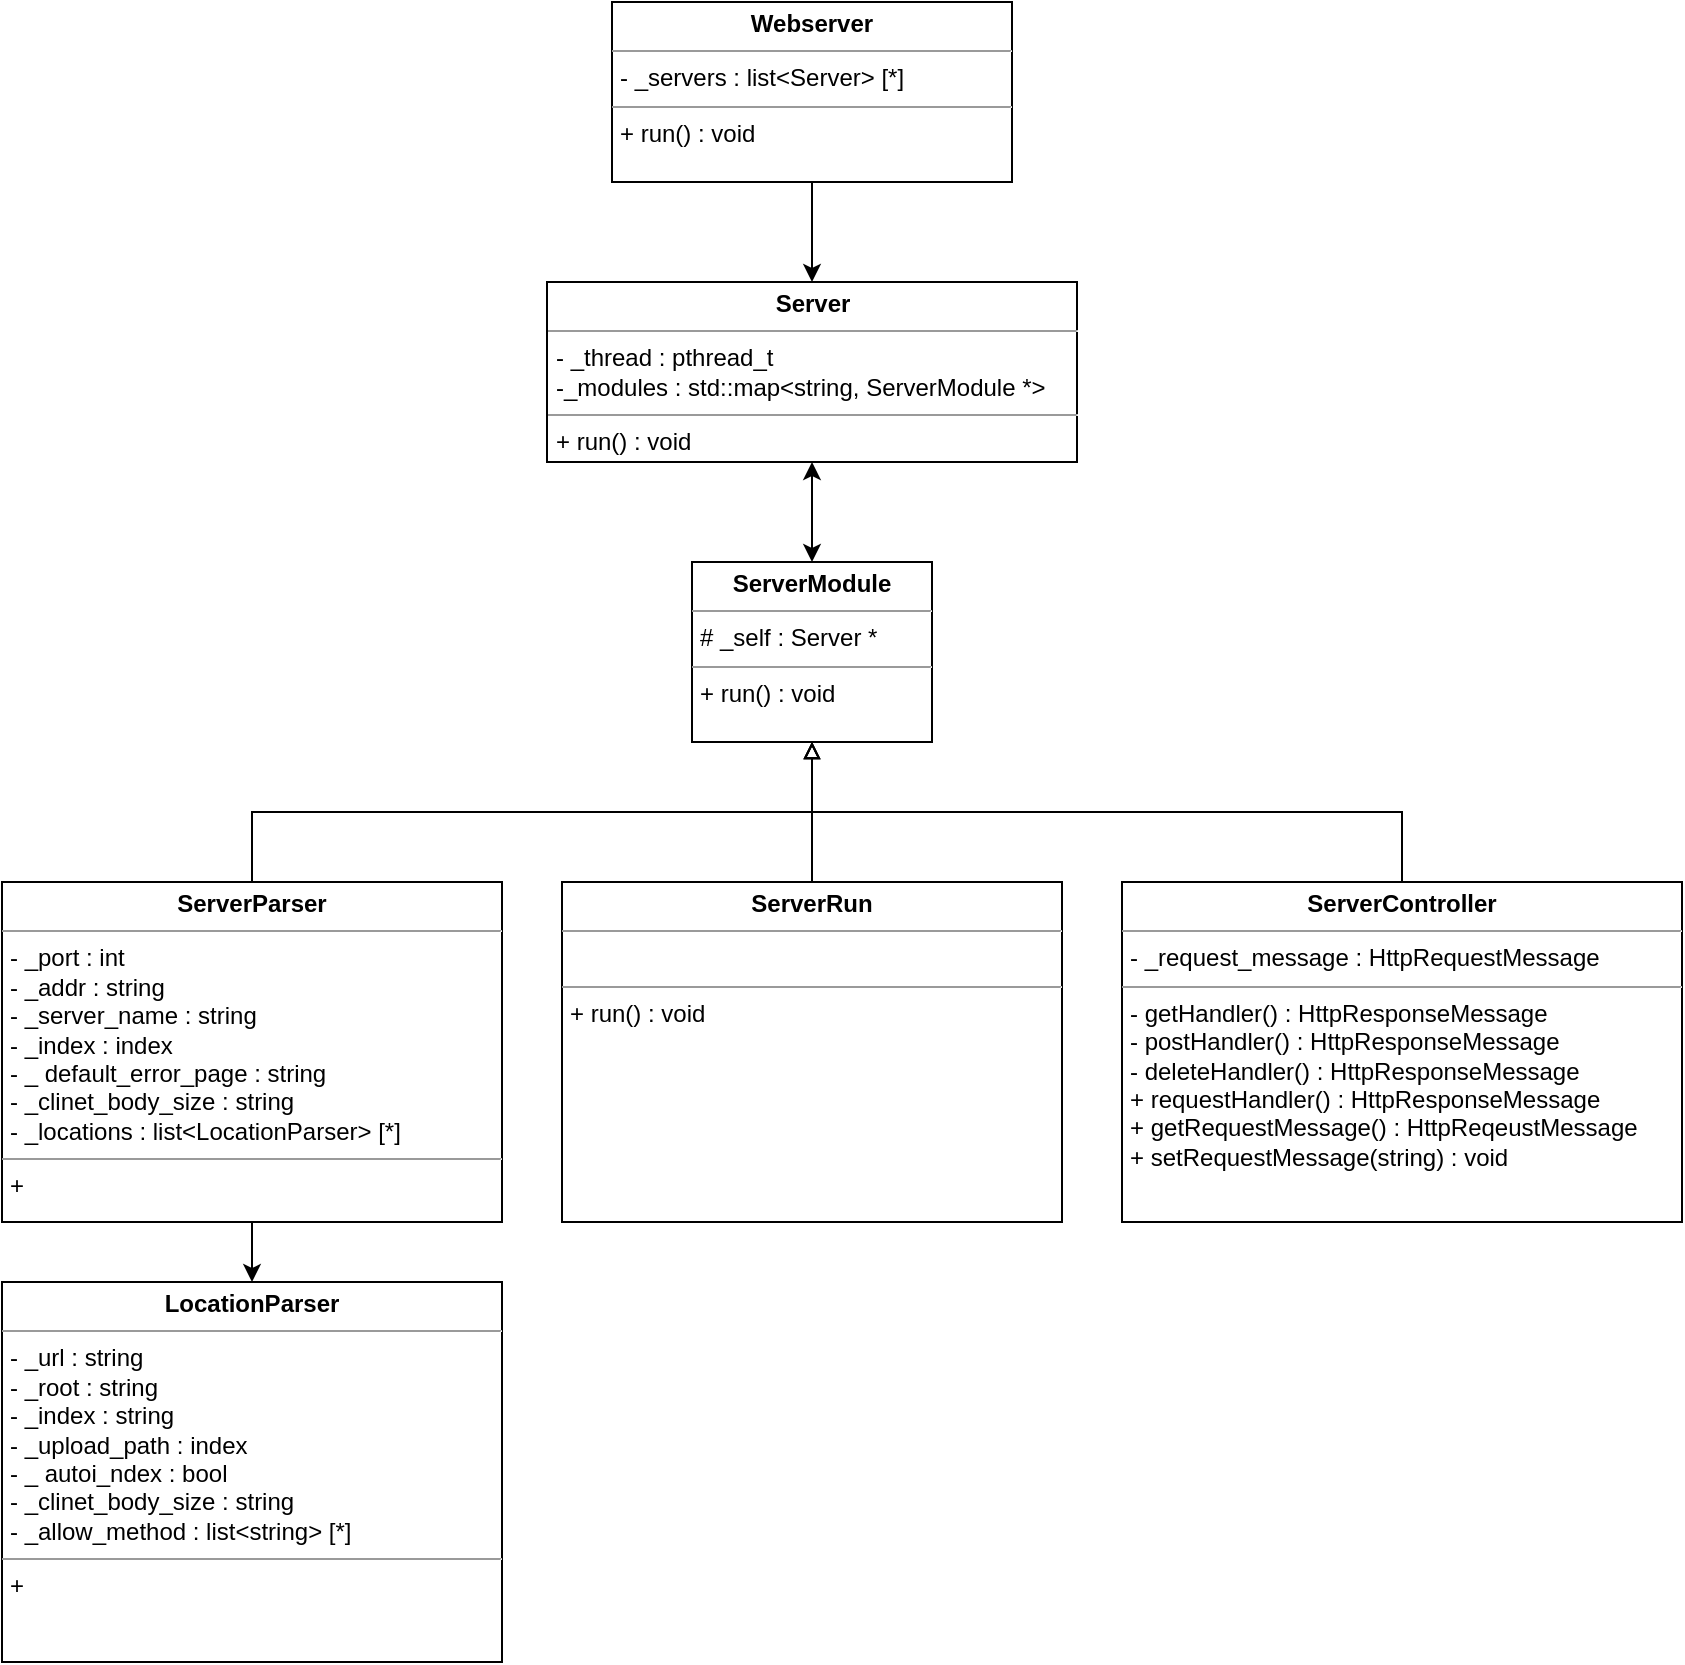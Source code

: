 <mxfile version="21.1.7" type="device" pages="3">
  <diagram id="e2as9ClUT68EDPKNA3-T" name="Server System">
    <mxGraphModel dx="1284" dy="925" grid="1" gridSize="10" guides="1" tooltips="1" connect="1" arrows="1" fold="1" page="1" pageScale="1" pageWidth="850" pageHeight="1100" math="0" shadow="0">
      <root>
        <mxCell id="0" />
        <mxCell id="1" parent="0" />
        <mxCell id="1lJStBgaqBQ0Sy4Ad2eR-5" style="rounded=0;orthogonalLoop=1;jettySize=auto;html=1;exitX=0.5;exitY=1;exitDx=0;exitDy=0;entryX=0.5;entryY=0;entryDx=0;entryDy=0;startArrow=classic;startFill=1;" edge="1" parent="1" source="0LQcf0AhlUZJfKFkepG6-1" target="t4Ru8QaL_e41aEeNG0oQ-7">
          <mxGeometry relative="1" as="geometry" />
        </mxCell>
        <mxCell id="0LQcf0AhlUZJfKFkepG6-1" value="&lt;p style=&quot;margin:0px;margin-top:4px;text-align:center;&quot;&gt;&lt;b&gt;Server&lt;/b&gt;&lt;/p&gt;&lt;hr size=&quot;1&quot;&gt;&lt;p style=&quot;margin:0px;margin-left:4px;&quot;&gt;- _thread : pthread_t&lt;br&gt;&lt;/p&gt;&lt;p style=&quot;margin:0px;margin-left:4px;&quot;&gt;-_modules : std::map&amp;lt;string, ServerModule *&amp;gt;&lt;/p&gt;&lt;hr size=&quot;1&quot;&gt;&lt;p style=&quot;margin:0px;margin-left:4px;&quot;&gt;+ run() : void&lt;/p&gt;" style="verticalAlign=top;align=left;overflow=fill;fontSize=12;fontFamily=Helvetica;html=1;whiteSpace=wrap;" parent="1" vertex="1">
          <mxGeometry x="362.5" y="270" width="265" height="90" as="geometry" />
        </mxCell>
        <mxCell id="P5lGlhdI4hE60JF7Z22O-2" style="edgeStyle=orthogonalEdgeStyle;rounded=0;orthogonalLoop=1;jettySize=auto;html=1;exitX=0.5;exitY=1;exitDx=0;exitDy=0;entryX=0.5;entryY=0;entryDx=0;entryDy=0;" parent="1" source="4o2i40aPA2DJgO0acPNw-1" target="P5lGlhdI4hE60JF7Z22O-1" edge="1">
          <mxGeometry relative="1" as="geometry" />
        </mxCell>
        <mxCell id="1lJStBgaqBQ0Sy4Ad2eR-1" style="edgeStyle=orthogonalEdgeStyle;rounded=0;orthogonalLoop=1;jettySize=auto;html=1;exitX=0.5;exitY=0;exitDx=0;exitDy=0;entryX=0.5;entryY=1;entryDx=0;entryDy=0;endArrow=block;endFill=0;" edge="1" parent="1" source="4o2i40aPA2DJgO0acPNw-1" target="t4Ru8QaL_e41aEeNG0oQ-7">
          <mxGeometry relative="1" as="geometry" />
        </mxCell>
        <mxCell id="4o2i40aPA2DJgO0acPNw-1" value="&lt;p style=&quot;margin:0px;margin-top:4px;text-align:center;&quot;&gt;&lt;b&gt;ServerParser&lt;/b&gt;&lt;/p&gt;&lt;hr size=&quot;1&quot;&gt;&lt;p style=&quot;margin:0px;margin-left:4px;&quot;&gt;- _port : int&lt;br&gt;&lt;/p&gt;&lt;p style=&quot;margin:0px;margin-left:4px;&quot;&gt;- _addr : string&lt;/p&gt;&lt;p style=&quot;margin:0px;margin-left:4px;&quot;&gt;- _server_name : string&lt;/p&gt;&lt;p style=&quot;margin:0px;margin-left:4px;&quot;&gt;- _index : index&lt;/p&gt;&lt;p style=&quot;margin:0px;margin-left:4px;&quot;&gt;- _ default_error_page : string&lt;/p&gt;&lt;p style=&quot;margin:0px;margin-left:4px;&quot;&gt;- _clinet_body_size : string&lt;/p&gt;&lt;p style=&quot;margin:0px;margin-left:4px;&quot;&gt;- _locations : list&amp;lt;LocationParser&amp;gt; [*]&lt;/p&gt;&lt;hr size=&quot;1&quot;&gt;&lt;p style=&quot;margin:0px;margin-left:4px;&quot;&gt;+&amp;nbsp;&lt;/p&gt;" style="verticalAlign=top;align=left;overflow=fill;fontSize=12;fontFamily=Helvetica;html=1;whiteSpace=wrap;" parent="1" vertex="1">
          <mxGeometry x="90" y="570" width="250" height="170" as="geometry" />
        </mxCell>
        <mxCell id="1lJStBgaqBQ0Sy4Ad2eR-2" style="edgeStyle=orthogonalEdgeStyle;rounded=0;orthogonalLoop=1;jettySize=auto;html=1;exitX=0.5;exitY=0;exitDx=0;exitDy=0;endArrow=block;endFill=0;" edge="1" parent="1" source="4o2i40aPA2DJgO0acPNw-2">
          <mxGeometry relative="1" as="geometry">
            <mxPoint x="495" y="500" as="targetPoint" />
          </mxGeometry>
        </mxCell>
        <mxCell id="4o2i40aPA2DJgO0acPNw-2" value="&lt;p style=&quot;margin:0px;margin-top:4px;text-align:center;&quot;&gt;&lt;b&gt;ServerRun&lt;/b&gt;&lt;/p&gt;&lt;hr size=&quot;1&quot;&gt;&lt;p style=&quot;margin:0px;margin-left:4px;&quot;&gt;&lt;br&gt;&lt;/p&gt;&lt;hr size=&quot;1&quot;&gt;&lt;p style=&quot;margin:0px;margin-left:4px;&quot;&gt;+ run() : void&lt;/p&gt;" style="verticalAlign=top;align=left;overflow=fill;fontSize=12;fontFamily=Helvetica;html=1;whiteSpace=wrap;" parent="1" vertex="1">
          <mxGeometry x="370" y="570" width="250" height="170" as="geometry" />
        </mxCell>
        <mxCell id="4o2i40aPA2DJgO0acPNw-6" style="edgeStyle=orthogonalEdgeStyle;rounded=0;orthogonalLoop=1;jettySize=auto;html=1;exitX=0.5;exitY=1;exitDx=0;exitDy=0;" parent="1" source="4o2i40aPA2DJgO0acPNw-5" target="0LQcf0AhlUZJfKFkepG6-1" edge="1">
          <mxGeometry relative="1" as="geometry" />
        </mxCell>
        <mxCell id="4o2i40aPA2DJgO0acPNw-5" value="&lt;p style=&quot;margin:0px;margin-top:4px;text-align:center;&quot;&gt;&lt;b&gt;Webserver&lt;/b&gt;&lt;/p&gt;&lt;hr size=&quot;1&quot;&gt;&lt;p style=&quot;margin:0px;margin-left:4px;&quot;&gt;- _servers : list&amp;lt;Server&amp;gt; [*]&lt;/p&gt;&lt;hr size=&quot;1&quot;&gt;&lt;p style=&quot;margin:0px;margin-left:4px;&quot;&gt;+ run() : void&lt;/p&gt;" style="verticalAlign=top;align=left;overflow=fill;fontSize=12;fontFamily=Helvetica;html=1;whiteSpace=wrap;" parent="1" vertex="1">
          <mxGeometry x="395" y="130" width="200" height="90" as="geometry" />
        </mxCell>
        <mxCell id="P5lGlhdI4hE60JF7Z22O-1" value="&lt;p style=&quot;margin:0px;margin-top:4px;text-align:center;&quot;&gt;&lt;b&gt;LocationParser&lt;/b&gt;&lt;/p&gt;&lt;hr size=&quot;1&quot;&gt;&lt;p style=&quot;margin:0px;margin-left:4px;&quot;&gt;- _url : string&lt;br&gt;&lt;/p&gt;&lt;p style=&quot;margin:0px;margin-left:4px;&quot;&gt;- _root : string&lt;/p&gt;&lt;p style=&quot;margin:0px;margin-left:4px;&quot;&gt;- _index : string&lt;/p&gt;&lt;p style=&quot;margin:0px;margin-left:4px;&quot;&gt;- _upload_path : index&lt;/p&gt;&lt;p style=&quot;margin:0px;margin-left:4px;&quot;&gt;- _ autoi_ndex : bool&lt;/p&gt;&lt;p style=&quot;margin:0px;margin-left:4px;&quot;&gt;- _clinet_body_size : string&lt;/p&gt;&lt;p style=&quot;margin:0px;margin-left:4px;&quot;&gt;- _allow_method : list&amp;lt;string&amp;gt; [*]&lt;/p&gt;&lt;hr size=&quot;1&quot;&gt;&lt;p style=&quot;margin:0px;margin-left:4px;&quot;&gt;+&amp;nbsp;&lt;/p&gt;" style="verticalAlign=top;align=left;overflow=fill;fontSize=12;fontFamily=Helvetica;html=1;whiteSpace=wrap;" parent="1" vertex="1">
          <mxGeometry x="90" y="770" width="250" height="190" as="geometry" />
        </mxCell>
        <mxCell id="1lJStBgaqBQ0Sy4Ad2eR-3" style="edgeStyle=orthogonalEdgeStyle;rounded=0;orthogonalLoop=1;jettySize=auto;html=1;exitX=0.5;exitY=0;exitDx=0;exitDy=0;entryX=0.5;entryY=1;entryDx=0;entryDy=0;endArrow=block;endFill=0;" edge="1" parent="1" source="t4Ru8QaL_e41aEeNG0oQ-1" target="t4Ru8QaL_e41aEeNG0oQ-7">
          <mxGeometry relative="1" as="geometry">
            <mxPoint x="520" y="510" as="targetPoint" />
          </mxGeometry>
        </mxCell>
        <mxCell id="t4Ru8QaL_e41aEeNG0oQ-1" value="&lt;p style=&quot;margin:0px;margin-top:4px;text-align:center;&quot;&gt;&lt;b&gt;ServerController&lt;/b&gt;&lt;/p&gt;&lt;hr size=&quot;1&quot;&gt;&lt;p style=&quot;margin:0px;margin-left:4px;&quot;&gt;- _request_message : HttpRequestMessage&lt;/p&gt;&lt;hr size=&quot;1&quot;&gt;&lt;p style=&quot;margin:0px;margin-left:4px;&quot;&gt;&lt;span style=&quot;background-color: initial;&quot;&gt;- getHandler() : HttpResponseMessage&lt;/span&gt;&lt;br&gt;&lt;/p&gt;&lt;p style=&quot;margin:0px;margin-left:4px;&quot;&gt;- postHandler() : HttpResponseMessage&lt;/p&gt;&lt;p style=&quot;margin:0px;margin-left:4px;&quot;&gt;- deleteHandler() : HttpResponseMessage&lt;/p&gt;&lt;p style=&quot;margin:0px;margin-left:4px;&quot;&gt;+ requestHandler() : HttpResponseMessage&lt;/p&gt;&lt;p style=&quot;margin:0px;margin-left:4px;&quot;&gt;+ getRequestMessage() : HttpReqeustMessage&lt;/p&gt;&lt;p style=&quot;margin:0px;margin-left:4px;&quot;&gt;+ setRequestMessage(string) : void&lt;/p&gt;" style="verticalAlign=top;align=left;overflow=fill;fontSize=12;fontFamily=Helvetica;html=1;whiteSpace=wrap;" vertex="1" parent="1">
          <mxGeometry x="650" y="570" width="280" height="170" as="geometry" />
        </mxCell>
        <mxCell id="t4Ru8QaL_e41aEeNG0oQ-7" value="&lt;p style=&quot;margin:0px;margin-top:4px;text-align:center;&quot;&gt;&lt;b&gt;ServerModule&lt;/b&gt;&lt;/p&gt;&lt;hr size=&quot;1&quot;&gt;&lt;p style=&quot;margin:0px;margin-left:4px;&quot;&gt;# _self : Server *&lt;/p&gt;&lt;hr size=&quot;1&quot;&gt;&lt;p style=&quot;margin:0px;margin-left:4px;&quot;&gt;+ run() : void&lt;/p&gt;" style="verticalAlign=top;align=left;overflow=fill;fontSize=12;fontFamily=Helvetica;html=1;whiteSpace=wrap;" vertex="1" parent="1">
          <mxGeometry x="435" y="410" width="120" height="90" as="geometry" />
        </mxCell>
      </root>
    </mxGraphModel>
  </diagram>
  <diagram name="HttpMessage" id="Tax9KPaGErUK4EStt1UW">
    <mxGraphModel dx="1284" dy="925" grid="1" gridSize="10" guides="1" tooltips="1" connect="1" arrows="1" fold="1" page="1" pageScale="1" pageWidth="850" pageHeight="1100" math="0" shadow="0">
      <root>
        <mxCell id="0" />
        <mxCell id="1" parent="0" />
        <mxCell id="2kFeyrfCuIeS575XIXGa-1" value="&lt;p style=&quot;margin:0px;margin-top:4px;text-align:center;&quot;&gt;&lt;i&gt;&amp;lt;&amp;lt; abstract&amp;gt;&amp;gt;&lt;/i&gt;&lt;br&gt;&lt;b&gt;StartLine&lt;/b&gt;&lt;/p&gt;&lt;hr size=&quot;1&quot;&gt;&lt;p style=&quot;margin:0px;margin-left:4px;&quot;&gt;# http_version : string&lt;br&gt;&lt;/p&gt;&lt;hr size=&quot;1&quot;&gt;&lt;p style=&quot;margin:0px;margin-left:4px;&quot;&gt;+ isVaild() : bool&lt;/p&gt;&lt;p style=&quot;margin:0px;margin-left:4px;&quot;&gt;+ getString() : string&lt;/p&gt;" style="verticalAlign=top;align=left;overflow=fill;fontSize=12;fontFamily=Helvetica;html=1;whiteSpace=wrap;" parent="1" vertex="1">
          <mxGeometry x="242.5" y="110" width="175" height="110" as="geometry" />
        </mxCell>
        <mxCell id="2kFeyrfCuIeS575XIXGa-6" style="edgeStyle=orthogonalEdgeStyle;rounded=0;orthogonalLoop=1;jettySize=auto;html=1;exitX=0.5;exitY=0;exitDx=0;exitDy=0;entryX=0.25;entryY=1;entryDx=0;entryDy=0;endArrow=block;endFill=0;" parent="1" source="2kFeyrfCuIeS575XIXGa-2" target="2kFeyrfCuIeS575XIXGa-1" edge="1">
          <mxGeometry relative="1" as="geometry" />
        </mxCell>
        <mxCell id="2kFeyrfCuIeS575XIXGa-2" value="&lt;p style=&quot;margin:0px;margin-top:4px;text-align:center;&quot;&gt;&lt;b&gt;RequestLine&lt;/b&gt;&lt;/p&gt;&lt;hr size=&quot;1&quot;&gt;&lt;p style=&quot;margin:0px;margin-left:4px;&quot;&gt;# http_method : enum&lt;/p&gt;&lt;p style=&quot;margin:0px;margin-left:4px;&quot;&gt;# request_target : string&lt;/p&gt;&lt;hr size=&quot;1&quot;&gt;&lt;p style=&quot;border-color: var(--border-color); margin: 0px 0px 0px 4px;&quot;&gt;+ isVaild() : bool&lt;/p&gt;&lt;p style=&quot;border-color: var(--border-color); margin: 0px 0px 0px 4px;&quot;&gt;+ getString() : string&lt;/p&gt;" style="verticalAlign=top;align=left;overflow=fill;fontSize=12;fontFamily=Helvetica;html=1;whiteSpace=wrap;" parent="1" vertex="1">
          <mxGeometry x="95" y="280" width="190" height="110" as="geometry" />
        </mxCell>
        <mxCell id="2kFeyrfCuIeS575XIXGa-7" style="edgeStyle=orthogonalEdgeStyle;rounded=0;orthogonalLoop=1;jettySize=auto;html=1;exitX=0.5;exitY=0;exitDx=0;exitDy=0;entryX=0.75;entryY=1;entryDx=0;entryDy=0;endArrow=block;endFill=0;" parent="1" source="2kFeyrfCuIeS575XIXGa-3" target="2kFeyrfCuIeS575XIXGa-1" edge="1">
          <mxGeometry relative="1" as="geometry" />
        </mxCell>
        <mxCell id="2kFeyrfCuIeS575XIXGa-3" value="&lt;p style=&quot;margin:0px;margin-top:4px;text-align:center;&quot;&gt;&lt;b&gt;StatusLine&lt;/b&gt;&lt;/p&gt;&lt;hr size=&quot;1&quot;&gt;&lt;p style=&quot;margin:0px;margin-left:4px;&quot;&gt;# status_code : int&lt;/p&gt;&lt;p style=&quot;margin:0px;margin-left:4px;&quot;&gt;# status_message : string&lt;/p&gt;&lt;hr size=&quot;1&quot;&gt;&lt;p style=&quot;border-color: var(--border-color); margin: 0px 0px 0px 4px;&quot;&gt;+ isVaild() : bool&lt;/p&gt;&lt;p style=&quot;border-color: var(--border-color); margin: 0px 0px 0px 4px;&quot;&gt;+ getString() : string&lt;/p&gt;" style="verticalAlign=top;align=left;overflow=fill;fontSize=12;fontFamily=Helvetica;html=1;whiteSpace=wrap;" parent="1" vertex="1">
          <mxGeometry x="375" y="280" width="190" height="110" as="geometry" />
        </mxCell>
        <mxCell id="2kFeyrfCuIeS575XIXGa-9" value="&lt;p style=&quot;border-color: var(--border-color); margin: 4px 0px 0px; text-align: center;&quot;&gt;&lt;b style=&quot;border-color: var(--border-color);&quot;&gt;HttpMessage&lt;/b&gt;&lt;/p&gt;&lt;hr style=&quot;border-color: var(--border-color);&quot; size=&quot;1&quot;&gt;&lt;p style=&quot;border-color: var(--border-color); margin: 0px 0px 0px 4px;&quot;&gt;&lt;span style=&quot;background-color: initial;&quot;&gt;# http_headers : map&amp;lt;string, string&amp;gt;&lt;/span&gt;&lt;br&gt;&lt;/p&gt;&lt;p style=&quot;border-color: var(--border-color); margin: 0px 0px 0px 4px;&quot;&gt;# http_message_body : string&lt;/p&gt;&lt;hr size=&quot;1&quot;&gt;&lt;p style=&quot;margin:0px;margin-left:4px;&quot;&gt;+ isVaild() : bool&lt;/p&gt;&lt;p style=&quot;margin:0px;margin-left:4px;&quot;&gt;+ getString() : string&lt;/p&gt;" style="verticalAlign=top;align=left;overflow=fill;fontSize=12;fontFamily=Helvetica;html=1;whiteSpace=wrap;" parent="1" vertex="1">
          <mxGeometry x="217.5" y="720" width="200" height="130" as="geometry" />
        </mxCell>
        <mxCell id="st-ZoEnIOdZPXJ5Tsg-9-2" style="edgeStyle=orthogonalEdgeStyle;rounded=0;orthogonalLoop=1;jettySize=auto;html=1;exitX=0.5;exitY=1;exitDx=0;exitDy=0;entryX=0.5;entryY=0;entryDx=0;entryDy=0;endArrow=block;endFill=0;" parent="1" source="LApVVVzuXlAyJGdRFvq9-1" target="2kFeyrfCuIeS575XIXGa-9" edge="1">
          <mxGeometry relative="1" as="geometry" />
        </mxCell>
        <mxCell id="st-ZoEnIOdZPXJ5Tsg-9-4" style="edgeStyle=orthogonalEdgeStyle;rounded=0;orthogonalLoop=1;jettySize=auto;html=1;exitX=0.5;exitY=0;exitDx=0;exitDy=0;entryX=0.5;entryY=1;entryDx=0;entryDy=0;" parent="1" source="LApVVVzuXlAyJGdRFvq9-1" target="2kFeyrfCuIeS575XIXGa-2" edge="1">
          <mxGeometry relative="1" as="geometry" />
        </mxCell>
        <mxCell id="LApVVVzuXlAyJGdRFvq9-1" value="&lt;p style=&quot;margin:0px;margin-top:4px;text-align:center;&quot;&gt;&lt;b&gt;HttpRequestMessage&lt;/b&gt;&lt;/p&gt;&lt;hr size=&quot;1&quot;&gt;&lt;p style=&quot;margin:0px;margin-left:4px;&quot;&gt;- start_line : RequestLine&lt;br&gt;&lt;/p&gt;&lt;hr size=&quot;1&quot;&gt;&lt;p style=&quot;margin:0px;margin-left:4px;&quot;&gt;+ isVaild() : bool&lt;/p&gt;&lt;p style=&quot;margin:0px;margin-left:4px;&quot;&gt;+ getString() : string&lt;/p&gt;" style="verticalAlign=top;align=left;overflow=fill;fontSize=12;fontFamily=Helvetica;html=1;whiteSpace=wrap;" parent="1" vertex="1">
          <mxGeometry x="90" y="480" width="200" height="130" as="geometry" />
        </mxCell>
        <mxCell id="st-ZoEnIOdZPXJ5Tsg-9-3" style="edgeStyle=orthogonalEdgeStyle;rounded=0;orthogonalLoop=1;jettySize=auto;html=1;exitX=0.5;exitY=1;exitDx=0;exitDy=0;entryX=0.5;entryY=0;entryDx=0;entryDy=0;endArrow=block;endFill=0;" parent="1" source="LApVVVzuXlAyJGdRFvq9-2" target="2kFeyrfCuIeS575XIXGa-9" edge="1">
          <mxGeometry relative="1" as="geometry" />
        </mxCell>
        <mxCell id="st-ZoEnIOdZPXJ5Tsg-9-5" style="edgeStyle=orthogonalEdgeStyle;rounded=0;orthogonalLoop=1;jettySize=auto;html=1;exitX=0.5;exitY=0;exitDx=0;exitDy=0;entryX=0.5;entryY=1;entryDx=0;entryDy=0;" parent="1" source="LApVVVzuXlAyJGdRFvq9-2" target="2kFeyrfCuIeS575XIXGa-3" edge="1">
          <mxGeometry relative="1" as="geometry" />
        </mxCell>
        <mxCell id="LApVVVzuXlAyJGdRFvq9-2" value="&lt;p style=&quot;margin:0px;margin-top:4px;text-align:center;&quot;&gt;&lt;b&gt;HttpResponseMessage&lt;/b&gt;&lt;/p&gt;&lt;hr size=&quot;1&quot;&gt;&lt;p style=&quot;margin:0px;margin-left:4px;&quot;&gt;- start_line : StatusLine&lt;br&gt;&lt;/p&gt;&lt;hr size=&quot;1&quot;&gt;&lt;p style=&quot;margin:0px;margin-left:4px;&quot;&gt;+ isVaild() : bool&lt;/p&gt;&lt;p style=&quot;margin:0px;margin-left:4px;&quot;&gt;+ getString() : string&lt;/p&gt;" style="verticalAlign=top;align=left;overflow=fill;fontSize=12;fontFamily=Helvetica;html=1;whiteSpace=wrap;" parent="1" vertex="1">
          <mxGeometry x="370" y="480" width="200" height="130" as="geometry" />
        </mxCell>
      </root>
    </mxGraphModel>
  </diagram>
  <diagram id="rmO74rcc8KQU3Wx4HDR9" name="LogFormat">
    <mxGraphModel dx="1291" dy="1010" grid="1" gridSize="10" guides="1" tooltips="1" connect="1" arrows="1" fold="1" page="1" pageScale="1" pageWidth="850" pageHeight="1100" math="0" shadow="0">
      <root>
        <mxCell id="0" />
        <mxCell id="1" parent="0" />
        <mxCell id="Iv0-20zU4SqJNv7hYvmy-1" style="edgeStyle=orthogonalEdgeStyle;rounded=0;orthogonalLoop=1;jettySize=auto;html=1;exitX=0.5;exitY=1;exitDx=0;exitDy=0;entryX=0.25;entryY=0;entryDx=0;entryDy=0;dashed=1;endArrow=block;endFill=0;" parent="1" source="Iv0-20zU4SqJNv7hYvmy-3" target="Iv0-20zU4SqJNv7hYvmy-4" edge="1">
          <mxGeometry relative="1" as="geometry" />
        </mxCell>
        <mxCell id="Iv0-20zU4SqJNv7hYvmy-3" value="&lt;p style=&quot;margin:0px;margin-top:4px;text-align:center;&quot;&gt;&lt;b&gt;CommonLogFormat&lt;/b&gt;&lt;/p&gt;&lt;hr size=&quot;1&quot;&gt;&lt;p style=&quot;margin:0px;margin-left:4px;&quot;&gt;- remote_host : string&lt;/p&gt;&lt;p style=&quot;margin:0px;margin-left:4px;&quot;&gt;- user_name : string&lt;/p&gt;&lt;p style=&quot;margin:0px;margin-left:4px;&quot;&gt;- auth_user_name : string&lt;/p&gt;&lt;p style=&quot;margin:0px;margin-left:4px;&quot;&gt;- time_stamp : TimeStamp&lt;/p&gt;&lt;p style=&quot;margin:0px;margin-left:4px;&quot;&gt;- request_line : StartLine&lt;/p&gt;&lt;p style=&quot;margin:0px;margin-left:4px;&quot;&gt;- status_code : int&lt;/p&gt;&lt;p style=&quot;margin:0px;margin-left:4px;&quot;&gt;- response_size : string&lt;/p&gt;&lt;hr size=&quot;1&quot;&gt;&lt;p style=&quot;margin:0px;margin-left:4px;&quot;&gt;+ getString() : string&lt;/p&gt;&lt;p style=&quot;margin:0px;margin-left:4px;&quot;&gt;+ printLog() : void&lt;/p&gt;" style="verticalAlign=top;align=left;overflow=fill;fontSize=12;fontFamily=Helvetica;html=1;whiteSpace=wrap;" parent="1" vertex="1">
          <mxGeometry x="170" y="170" width="210" height="190" as="geometry" />
        </mxCell>
        <mxCell id="Iv0-20zU4SqJNv7hYvmy-4" value="&lt;p style=&quot;margin:0px;margin-top:4px;text-align:center;&quot;&gt;&lt;i&gt;&amp;lt;&amp;lt;Interface&amp;gt;&amp;gt;&lt;/i&gt;&lt;br&gt;&lt;b&gt;LogFormat&lt;/b&gt;&lt;/p&gt;&lt;hr size=&quot;1&quot;&gt;&lt;p style=&quot;margin:0px;margin-left:4px;&quot;&gt;&lt;br&gt;&lt;/p&gt;&lt;hr size=&quot;1&quot;&gt;&lt;p style=&quot;margin:0px;margin-left:4px;&quot;&gt;+ getString() : string&lt;/p&gt;&lt;p style=&quot;margin:0px;margin-left:4px;&quot;&gt;+ printLog() : void&lt;/p&gt;" style="verticalAlign=top;align=left;overflow=fill;fontSize=12;fontFamily=Helvetica;html=1;whiteSpace=wrap;" parent="1" vertex="1">
          <mxGeometry x="330" y="440" width="190" height="110" as="geometry" />
        </mxCell>
        <mxCell id="Iv0-20zU4SqJNv7hYvmy-5" style="edgeStyle=orthogonalEdgeStyle;rounded=0;orthogonalLoop=1;jettySize=auto;html=1;exitX=0.5;exitY=1;exitDx=0;exitDy=0;entryX=0.75;entryY=0;entryDx=0;entryDy=0;dashed=1;endArrow=block;endFill=0;" parent="1" source="Iv0-20zU4SqJNv7hYvmy-7" target="Iv0-20zU4SqJNv7hYvmy-4" edge="1">
          <mxGeometry relative="1" as="geometry" />
        </mxCell>
        <mxCell id="oKVTQd8L1b9CFnEYLk0M-2" style="edgeStyle=orthogonalEdgeStyle;rounded=0;orthogonalLoop=1;jettySize=auto;html=1;exitX=0.5;exitY=0;exitDx=0;exitDy=0;entryX=1;entryY=0.25;entryDx=0;entryDy=0;" parent="1" source="Iv0-20zU4SqJNv7hYvmy-7" target="Iv0-20zU4SqJNv7hYvmy-3" edge="1">
          <mxGeometry relative="1" as="geometry" />
        </mxCell>
        <mxCell id="Iv0-20zU4SqJNv7hYvmy-7" value="&lt;p style=&quot;margin:0px;margin-top:4px;text-align:center;&quot;&gt;&lt;b&gt;ConbinedLogFormat&lt;/b&gt;&lt;/p&gt;&lt;hr size=&quot;1&quot;&gt;&lt;p style=&quot;margin:0px;margin-left:4px;&quot;&gt;- common_log_format : CommonLogFormat&lt;/p&gt;&lt;hr size=&quot;1&quot;&gt;&lt;p style=&quot;border-color: var(--border-color); margin: 0px 0px 0px 4px;&quot;&gt;+ getString() : string&lt;/p&gt;&lt;p style=&quot;border-color: var(--border-color); margin: 0px 0px 0px 4px;&quot;&gt;+ printLog() : void&lt;/p&gt;" style="verticalAlign=top;align=left;overflow=fill;fontSize=12;fontFamily=Helvetica;html=1;whiteSpace=wrap;" parent="1" vertex="1">
          <mxGeometry x="470" y="260" width="270" height="100" as="geometry" />
        </mxCell>
      </root>
    </mxGraphModel>
  </diagram>
</mxfile>
